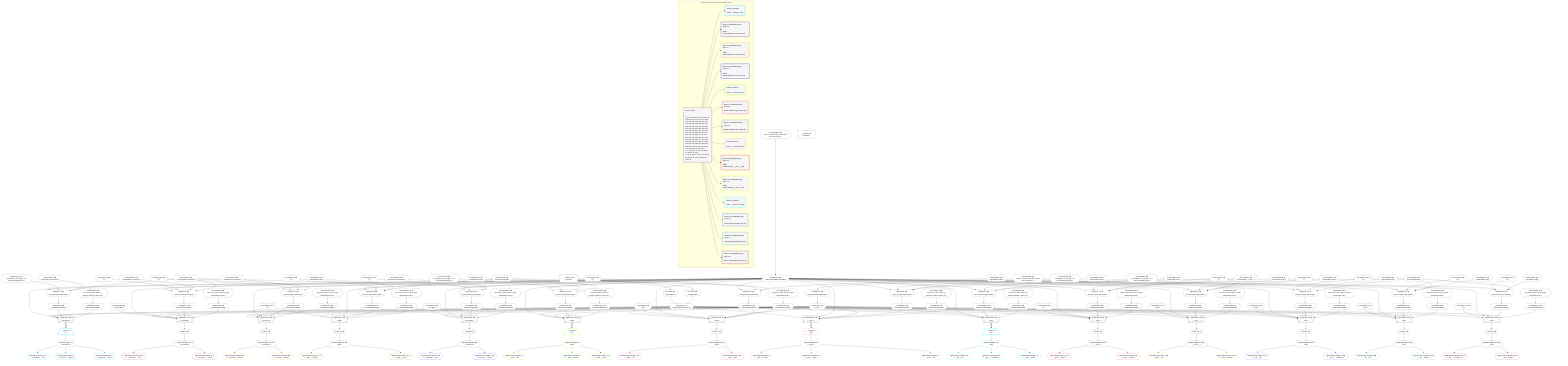 %%{init: {'themeVariables': { 'fontSize': '12px'}}}%%
graph TD
    classDef path fill:#eee,stroke:#000,color:#000
    classDef plan fill:#fff,stroke-width:1px,color:#000
    classDef itemplan fill:#fff,stroke-width:2px,color:#000
    classDef unbatchedplan fill:#dff,stroke-width:1px,color:#000
    classDef sideeffectplan fill:#fcc,stroke-width:2px,color:#000
    classDef bucket fill:#f6f6f6,color:#000,stroke-width:2px,text-align:left


    %% plan dependencies
    PgSelect17[["PgSelect[17∈0] ➊<br />ᐸconstructorᐳ"]]:::plan
    Object10{{"Object[10∈0] ➊<br />ᐸ{pgSettings,withPgClient}ᐳ"}}:::plan
    Constant319{{"Constant[319∈0] ➊<br />ᐸ'Copper Wire'ᐳ"}}:::plan
    Lambda109{{"Lambda[109∈0] ➊<br />ᐸcalculateShouldReverseOrderᐳ"}}:::plan
    Access113{{"Access[113∈0] ➊<br />ᐸ112.0ᐳ"}}:::plan
    Lambda133{{"Lambda[133∈0] ➊<br />ᐸcalculateOrderBySQLᐳ"}}:::plan
    Lambda138{{"Lambda[138∈0] ➊<br />ᐸcalculateOrderBySQLᐳ"}}:::plan
    Object10 & Constant319 & Lambda109 & Access113 & Lambda133 & Lambda138 --> PgSelect17
    PgSelect24[["PgSelect[24∈0] ➊<br />ᐸconstructorᐳ"]]:::plan
    Constant320{{"Constant[320∈0] ➊<br />ᐸ2ᐳ"}}:::plan
    Lambda148{{"Lambda[148∈0] ➊<br />ᐸcalculateOrderBySQLᐳ"}}:::plan
    Lambda153{{"Lambda[153∈0] ➊<br />ᐸcalculateOrderBySQLᐳ"}}:::plan
    Object10 & Constant320 & Lambda109 & Access113 & Lambda148 & Lambda153 --> PgSelect24
    PgSelect31[["PgSelect[31∈0] ➊<br />ᐸconstructorᐳ"]]:::plan
    Constant321{{"Constant[321∈0] ➊<br />ᐸ'Iron Mine'ᐳ"}}:::plan
    Lambda163{{"Lambda[163∈0] ➊<br />ᐸcalculateOrderBySQLᐳ"}}:::plan
    Lambda168{{"Lambda[168∈0] ➊<br />ᐸcalculateOrderBySQLᐳ"}}:::plan
    Object10 & Constant321 & Lambda109 & Access113 & Lambda163 & Lambda168 --> PgSelect31
    PgSelect45[["PgSelect[45∈0] ➊<br />ᐸyieldᐳ"]]:::plan
    Constant322{{"Constant[322∈0] ➊<br />ᐸ'UK'ᐳ"}}:::plan
    Lambda193{{"Lambda[193∈0] ➊<br />ᐸcalculateOrderBySQLᐳ"}}:::plan
    Lambda198{{"Lambda[198∈0] ➊<br />ᐸcalculateOrderBySQLᐳ"}}:::plan
    Object10 & Constant322 & Lambda109 & Access113 & Lambda193 & Lambda198 --> PgSelect45
    PgSelect52[["PgSelect[52∈0] ➊<br />ᐸyieldᐳ"]]:::plan
    Lambda208{{"Lambda[208∈0] ➊<br />ᐸcalculateOrderBySQLᐳ"}}:::plan
    Lambda213{{"Lambda[213∈0] ➊<br />ᐸcalculateOrderBySQLᐳ"}}:::plan
    Object10 & Constant320 & Lambda109 & Access113 & Lambda208 & Lambda213 --> PgSelect52
    PgSelect66[["PgSelect[66∈0] ➊<br />ᐸ__proto__ᐳ"]]:::plan
    Constant323{{"Constant[323∈0] ➊<br />ᐸ1ᐳ"}}:::plan
    Lambda238{{"Lambda[238∈0] ➊<br />ᐸcalculateOrderBySQLᐳ"}}:::plan
    Lambda243{{"Lambda[243∈0] ➊<br />ᐸcalculateOrderBySQLᐳ"}}:::plan
    Object10 & Constant323 & Lambda109 & Access113 & Lambda238 & Lambda243 --> PgSelect66
    PgSelect73[["PgSelect[73∈0] ➊<br />ᐸ__proto__ᐳ"]]:::plan
    Constant324{{"Constant[324∈0] ➊<br />ᐸ'VCS'ᐳ"}}:::plan
    Lambda253{{"Lambda[253∈0] ➊<br />ᐸcalculateOrderBySQLᐳ"}}:::plan
    Lambda258{{"Lambda[258∈0] ➊<br />ᐸcalculateOrderBySQLᐳ"}}:::plan
    Object10 & Constant324 & Lambda109 & Access113 & Lambda253 & Lambda258 --> PgSelect73
    PgSelect87[["PgSelect[87∈0] ➊<br />ᐸnullᐳ"]]:::plan
    Constant325{{"Constant[325∈0] ➊<br />ᐸ'10 am'ᐳ"}}:::plan
    Lambda283{{"Lambda[283∈0] ➊<br />ᐸcalculateOrderBySQLᐳ"}}:::plan
    Lambda288{{"Lambda[288∈0] ➊<br />ᐸcalculateOrderBySQLᐳ"}}:::plan
    Object10 & Constant325 & Lambda109 & Access113 & Lambda283 & Lambda288 --> PgSelect87
    PgSelect94[["PgSelect[94∈0] ➊<br />ᐸnullᐳ"]]:::plan
    Constant326{{"Constant[326∈0] ➊<br />ᐸ'flat'ᐳ"}}:::plan
    Lambda298{{"Lambda[298∈0] ➊<br />ᐸcalculateOrderBySQLᐳ"}}:::plan
    Lambda303{{"Lambda[303∈0] ➊<br />ᐸcalculateOrderBySQLᐳ"}}:::plan
    Object10 & Constant326 & Lambda109 & Access113 & Lambda298 & Lambda303 --> PgSelect94
    PgSelect101[["PgSelect[101∈0] ➊<br />ᐸnullᐳ"]]:::plan
    Constant327{{"Constant[327∈0] ➊<br />ᐸ3ᐳ"}}:::plan
    Lambda313{{"Lambda[313∈0] ➊<br />ᐸcalculateOrderBySQLᐳ"}}:::plan
    Lambda318{{"Lambda[318∈0] ➊<br />ᐸcalculateOrderBySQLᐳ"}}:::plan
    Object10 & Constant327 & Lambda109 & Access113 & Lambda313 & Lambda318 --> PgSelect101
    PgSelect7[["PgSelect[7∈0] ➊<br />ᐸconstructorᐳ"]]:::plan
    Lambda118{{"Lambda[118∈0] ➊<br />ᐸcalculateOrderBySQLᐳ"}}:::plan
    Lambda123{{"Lambda[123∈0] ➊<br />ᐸcalculateOrderBySQLᐳ"}}:::plan
    Object10 & Lambda109 & Access113 & Lambda118 & Lambda123 --> PgSelect7
    PgSelect37[["PgSelect[37∈0] ➊<br />ᐸyieldᐳ"]]:::plan
    Lambda178{{"Lambda[178∈0] ➊<br />ᐸcalculateOrderBySQLᐳ"}}:::plan
    Lambda183{{"Lambda[183∈0] ➊<br />ᐸcalculateOrderBySQLᐳ"}}:::plan
    Object10 & Lambda109 & Access113 & Lambda178 & Lambda183 --> PgSelect37
    PgSelect58[["PgSelect[58∈0] ➊<br />ᐸ__proto__ᐳ"]]:::plan
    Lambda223{{"Lambda[223∈0] ➊<br />ᐸcalculateOrderBySQLᐳ"}}:::plan
    Lambda228{{"Lambda[228∈0] ➊<br />ᐸcalculateOrderBySQLᐳ"}}:::plan
    Object10 & Lambda109 & Access113 & Lambda223 & Lambda228 --> PgSelect58
    PgSelect79[["PgSelect[79∈0] ➊<br />ᐸnullᐳ"]]:::plan
    Lambda268{{"Lambda[268∈0] ➊<br />ᐸcalculateOrderBySQLᐳ"}}:::plan
    Lambda273{{"Lambda[273∈0] ➊<br />ᐸcalculateOrderBySQLᐳ"}}:::plan
    Object10 & Lambda109 & Access113 & Lambda268 & Lambda273 --> PgSelect79
    Object117{{"Object[117∈0] ➊<br />ᐸ{reverse,orders,alias,codec}ᐳ"}}:::plan
    Constant114{{"Constant[114∈0] ➊<br />ᐸ[ { fragment: { n: [Array], f: 0, c: 266, [Symbol(pg-sql2-tyᐳ"}}:::plan
    Constant115{{"Constant[115∈0] ➊<br />ᐸsql.identifier(”constructor”)ᐳ"}}:::plan
    Constant116{{"Constant[116∈0] ➊<br />ᐸRecordCodec(constructor)ᐳ"}}:::plan
    Lambda109 & Constant114 & Constant115 & Constant116 --> Object117
    Object132{{"Object[132∈0] ➊<br />ᐸ{reverse,orders,alias,codec}ᐳ"}}:::plan
    Constant129{{"Constant[129∈0] ➊<br />ᐸ[]ᐳ"}}:::plan
    Constant130{{"Constant[130∈0] ➊<br />ᐸsql.identifier(”constructor”)ᐳ"}}:::plan
    Lambda109 & Constant129 & Constant130 & Constant116 --> Object132
    Object147{{"Object[147∈0] ➊<br />ᐸ{reverse,orders,alias,codec}ᐳ"}}:::plan
    Constant144{{"Constant[144∈0] ➊<br />ᐸ[]ᐳ"}}:::plan
    Constant145{{"Constant[145∈0] ➊<br />ᐸsql.identifier(”constructor”)ᐳ"}}:::plan
    Lambda109 & Constant144 & Constant145 & Constant116 --> Object147
    Object162{{"Object[162∈0] ➊<br />ᐸ{reverse,orders,alias,codec}ᐳ"}}:::plan
    Constant159{{"Constant[159∈0] ➊<br />ᐸ[]ᐳ"}}:::plan
    Constant160{{"Constant[160∈0] ➊<br />ᐸsql.identifier(”constructor”)ᐳ"}}:::plan
    Lambda109 & Constant159 & Constant160 & Constant116 --> Object162
    Object177{{"Object[177∈0] ➊<br />ᐸ{reverse,orders,alias,codec}ᐳ"}}:::plan
    Constant174{{"Constant[174∈0] ➊<br />ᐸ[ { fragment: { n: [Array], f: 0, c: 266, [Symbol(pg-sql2-tyᐳ"}}:::plan
    Constant175{{"Constant[175∈0] ➊<br />ᐸsql.identifier(”yield”)ᐳ"}}:::plan
    Constant176{{"Constant[176∈0] ➊<br />ᐸRecordCodec(yield)ᐳ"}}:::plan
    Lambda109 & Constant174 & Constant175 & Constant176 --> Object177
    Object192{{"Object[192∈0] ➊<br />ᐸ{reverse,orders,alias,codec}ᐳ"}}:::plan
    Constant189{{"Constant[189∈0] ➊<br />ᐸ[]ᐳ"}}:::plan
    Constant190{{"Constant[190∈0] ➊<br />ᐸsql.identifier(”yield”)ᐳ"}}:::plan
    Lambda109 & Constant189 & Constant190 & Constant176 --> Object192
    Object207{{"Object[207∈0] ➊<br />ᐸ{reverse,orders,alias,codec}ᐳ"}}:::plan
    Constant204{{"Constant[204∈0] ➊<br />ᐸ[]ᐳ"}}:::plan
    Constant205{{"Constant[205∈0] ➊<br />ᐸsql.identifier(”yield”)ᐳ"}}:::plan
    Lambda109 & Constant204 & Constant205 & Constant176 --> Object207
    Object222{{"Object[222∈0] ➊<br />ᐸ{reverse,orders,alias,codec}ᐳ"}}:::plan
    Constant219{{"Constant[219∈0] ➊<br />ᐸ[ { fragment: { n: [Array], f: 0, c: 266, [Symbol(pg-sql2-tyᐳ"}}:::plan
    Constant220{{"Constant[220∈0] ➊<br />ᐸsql.identifier(”proto”)ᐳ"}}:::plan
    Constant221{{"Constant[221∈0] ➊<br />ᐸRecordCodec(__proto__)ᐳ"}}:::plan
    Lambda109 & Constant219 & Constant220 & Constant221 --> Object222
    Object237{{"Object[237∈0] ➊<br />ᐸ{reverse,orders,alias,codec}ᐳ"}}:::plan
    Constant234{{"Constant[234∈0] ➊<br />ᐸ[]ᐳ"}}:::plan
    Constant235{{"Constant[235∈0] ➊<br />ᐸsql.identifier(”proto”)ᐳ"}}:::plan
    Lambda109 & Constant234 & Constant235 & Constant221 --> Object237
    Object252{{"Object[252∈0] ➊<br />ᐸ{reverse,orders,alias,codec}ᐳ"}}:::plan
    Constant249{{"Constant[249∈0] ➊<br />ᐸ[]ᐳ"}}:::plan
    Constant250{{"Constant[250∈0] ➊<br />ᐸsql.identifier(”proto”)ᐳ"}}:::plan
    Lambda109 & Constant249 & Constant250 & Constant221 --> Object252
    Object267{{"Object[267∈0] ➊<br />ᐸ{reverse,orders,alias,codec}ᐳ"}}:::plan
    Constant264{{"Constant[264∈0] ➊<br />ᐸ[ { fragment: { n: [Array], f: 0, c: 266, [Symbol(pg-sql2-tyᐳ"}}:::plan
    Constant265{{"Constant[265∈0] ➊<br />ᐸsql.identifier(”null”)ᐳ"}}:::plan
    Constant266{{"Constant[266∈0] ➊<br />ᐸRecordCodec(null)ᐳ"}}:::plan
    Lambda109 & Constant264 & Constant265 & Constant266 --> Object267
    Object282{{"Object[282∈0] ➊<br />ᐸ{reverse,orders,alias,codec}ᐳ"}}:::plan
    Constant279{{"Constant[279∈0] ➊<br />ᐸ[]ᐳ"}}:::plan
    Constant280{{"Constant[280∈0] ➊<br />ᐸsql.identifier(”null”)ᐳ"}}:::plan
    Lambda109 & Constant279 & Constant280 & Constant266 --> Object282
    Object297{{"Object[297∈0] ➊<br />ᐸ{reverse,orders,alias,codec}ᐳ"}}:::plan
    Constant294{{"Constant[294∈0] ➊<br />ᐸ[]ᐳ"}}:::plan
    Constant295{{"Constant[295∈0] ➊<br />ᐸsql.identifier(”null”)ᐳ"}}:::plan
    Lambda109 & Constant294 & Constant295 & Constant266 --> Object297
    Object312{{"Object[312∈0] ➊<br />ᐸ{reverse,orders,alias,codec}ᐳ"}}:::plan
    Constant309{{"Constant[309∈0] ➊<br />ᐸ[]ᐳ"}}:::plan
    Constant310{{"Constant[310∈0] ➊<br />ᐸsql.identifier(”null”)ᐳ"}}:::plan
    Lambda109 & Constant309 & Constant310 & Constant266 --> Object312
    Access8{{"Access[8∈0] ➊<br />ᐸ2.pgSettingsᐳ"}}:::plan
    Access9{{"Access[9∈0] ➊<br />ᐸ2.withPgClientᐳ"}}:::plan
    Access8 & Access9 --> Object10
    __Value2["__Value[2∈0] ➊<br />ᐸcontextᐳ"]:::plan
    __Value2 --> Access8
    __Value2 --> Access9
    First19{{"First[19∈0] ➊"}}:::plan
    PgSelect17 --> First19
    PgSelectSingle20{{"PgSelectSingle[20∈0] ➊<br />ᐸconstructorᐳ"}}:::plan
    First19 --> PgSelectSingle20
    First26{{"First[26∈0] ➊"}}:::plan
    PgSelect24 --> First26
    PgSelectSingle27{{"PgSelectSingle[27∈0] ➊<br />ᐸconstructorᐳ"}}:::plan
    First26 --> PgSelectSingle27
    First33{{"First[33∈0] ➊"}}:::plan
    PgSelect31 --> First33
    PgSelectSingle34{{"PgSelectSingle[34∈0] ➊<br />ᐸconstructorᐳ"}}:::plan
    First33 --> PgSelectSingle34
    First47{{"First[47∈0] ➊"}}:::plan
    PgSelect45 --> First47
    PgSelectSingle48{{"PgSelectSingle[48∈0] ➊<br />ᐸyieldᐳ"}}:::plan
    First47 --> PgSelectSingle48
    First54{{"First[54∈0] ➊"}}:::plan
    PgSelect52 --> First54
    PgSelectSingle55{{"PgSelectSingle[55∈0] ➊<br />ᐸyieldᐳ"}}:::plan
    First54 --> PgSelectSingle55
    First68{{"First[68∈0] ➊"}}:::plan
    PgSelect66 --> First68
    PgSelectSingle69{{"PgSelectSingle[69∈0] ➊<br />ᐸ__proto__ᐳ"}}:::plan
    First68 --> PgSelectSingle69
    First75{{"First[75∈0] ➊"}}:::plan
    PgSelect73 --> First75
    PgSelectSingle76{{"PgSelectSingle[76∈0] ➊<br />ᐸ__proto__ᐳ"}}:::plan
    First75 --> PgSelectSingle76
    First89{{"First[89∈0] ➊"}}:::plan
    PgSelect87 --> First89
    PgSelectSingle90{{"PgSelectSingle[90∈0] ➊<br />ᐸnullᐳ"}}:::plan
    First89 --> PgSelectSingle90
    First96{{"First[96∈0] ➊"}}:::plan
    PgSelect94 --> First96
    PgSelectSingle97{{"PgSelectSingle[97∈0] ➊<br />ᐸnullᐳ"}}:::plan
    First96 --> PgSelectSingle97
    First103{{"First[103∈0] ➊"}}:::plan
    PgSelect101 --> First103
    PgSelectSingle104{{"PgSelectSingle[104∈0] ➊<br />ᐸnullᐳ"}}:::plan
    First103 --> PgSelectSingle104
    Constant328{{"Constant[328∈0] ➊<br />ᐸ§{ first: null, last: null, cursorLower: null, cursorUpper: ᐳ"}}:::plan
    Constant328 --> Lambda109
    Lambda112{{"Lambda[112∈0] ➊<br />ᐸcalculateLimitAndOffsetSQLᐳ"}}:::plan
    Constant329{{"Constant[329∈0] ➊<br />ᐸ§{ first: null, last: null, cursorLower: null, cursorUpper: ᐳ"}}:::plan
    Constant329 --> Lambda112
    Lambda112 --> Access113
    Object117 --> Lambda118
    Constant330{{"Constant[330∈0] ➊<br />ᐸ§{ reverse: false, orders: [ { fragment: [Object], codec: Coᐳ"}}:::plan
    Constant330 --> Lambda123
    Object132 --> Lambda133
    Constant331{{"Constant[331∈0] ➊<br />ᐸ§{ reverse: false, orders: [], alias: sql.identifier(”constrᐳ"}}:::plan
    Constant331 --> Lambda138
    Object147 --> Lambda148
    Constant332{{"Constant[332∈0] ➊<br />ᐸ§{ reverse: false, orders: [], alias: sql.identifier(”constrᐳ"}}:::plan
    Constant332 --> Lambda153
    Object162 --> Lambda163
    Constant333{{"Constant[333∈0] ➊<br />ᐸ§{ reverse: false, orders: [], alias: sql.identifier(”constrᐳ"}}:::plan
    Constant333 --> Lambda168
    Object177 --> Lambda178
    Constant334{{"Constant[334∈0] ➊<br />ᐸ§{ reverse: false, orders: [ { fragment: [Object], codec: Coᐳ"}}:::plan
    Constant334 --> Lambda183
    Object192 --> Lambda193
    Constant335{{"Constant[335∈0] ➊<br />ᐸ§{ reverse: false, orders: [], alias: sql.identifier(”yield”ᐳ"}}:::plan
    Constant335 --> Lambda198
    Object207 --> Lambda208
    Constant336{{"Constant[336∈0] ➊<br />ᐸ§{ reverse: false, orders: [], alias: sql.identifier(”yield”ᐳ"}}:::plan
    Constant336 --> Lambda213
    Object222 --> Lambda223
    Constant337{{"Constant[337∈0] ➊<br />ᐸ§{ reverse: false, orders: [ { fragment: [Object], codec: Coᐳ"}}:::plan
    Constant337 --> Lambda228
    Object237 --> Lambda238
    Constant338{{"Constant[338∈0] ➊<br />ᐸ§{ reverse: false, orders: [], alias: sql.identifier(”proto”ᐳ"}}:::plan
    Constant338 --> Lambda243
    Object252 --> Lambda253
    Constant339{{"Constant[339∈0] ➊<br />ᐸ§{ reverse: false, orders: [], alias: sql.identifier(”proto”ᐳ"}}:::plan
    Constant339 --> Lambda258
    Object267 --> Lambda268
    Constant340{{"Constant[340∈0] ➊<br />ᐸ§{ reverse: false, orders: [ { fragment: [Object], codec: Coᐳ"}}:::plan
    Constant340 --> Lambda273
    Object282 --> Lambda283
    Constant341{{"Constant[341∈0] ➊<br />ᐸ§{ reverse: false, orders: [], alias: sql.identifier(”null”)ᐳ"}}:::plan
    Constant341 --> Lambda288
    Object297 --> Lambda298
    Constant342{{"Constant[342∈0] ➊<br />ᐸ§{ reverse: false, orders: [], alias: sql.identifier(”null”)ᐳ"}}:::plan
    Constant342 --> Lambda303
    Object312 --> Lambda313
    Constant343{{"Constant[343∈0] ➊<br />ᐸ§{ reverse: false, orders: [], alias: sql.identifier(”null”)ᐳ"}}:::plan
    Constant343 --> Lambda318
    __Value4["__Value[4∈0] ➊<br />ᐸrootValueᐳ"]:::plan
    __Item11[/"__Item[11∈1]<br />ᐸ7ᐳ"\]:::itemplan
    PgSelect7 ==> __Item11
    PgSelectSingle12{{"PgSelectSingle[12∈1]<br />ᐸconstructorᐳ"}}:::plan
    __Item11 --> PgSelectSingle12
    PgClassExpression13{{"PgClassExpression[13∈1]<br />ᐸ__constructor__.”name”ᐳ"}}:::plan
    PgSelectSingle12 --> PgClassExpression13
    PgClassExpression14{{"PgClassExpression[14∈1]<br />ᐸ__construc..._.”export”ᐳ"}}:::plan
    PgSelectSingle12 --> PgClassExpression14
    PgClassExpression15{{"PgClassExpression[15∈1]<br />ᐸ__constructor__.”id”ᐳ"}}:::plan
    PgSelectSingle12 --> PgClassExpression15
    PgClassExpression21{{"PgClassExpression[21∈2] ➊<br />ᐸ__constructor__.”name”ᐳ"}}:::plan
    PgSelectSingle20 --> PgClassExpression21
    PgClassExpression22{{"PgClassExpression[22∈2] ➊<br />ᐸ__constructor__.”id”ᐳ"}}:::plan
    PgSelectSingle20 --> PgClassExpression22
    PgClassExpression28{{"PgClassExpression[28∈3] ➊<br />ᐸ__construc..._.”export”ᐳ"}}:::plan
    PgSelectSingle27 --> PgClassExpression28
    PgClassExpression29{{"PgClassExpression[29∈3] ➊<br />ᐸ__constructor__.”name”ᐳ"}}:::plan
    PgSelectSingle27 --> PgClassExpression29
    PgClassExpression35{{"PgClassExpression[35∈4] ➊<br />ᐸ__construc..._.”export”ᐳ"}}:::plan
    PgSelectSingle34 --> PgClassExpression35
    PgClassExpression36{{"PgClassExpression[36∈4] ➊<br />ᐸ__constructor__.”id”ᐳ"}}:::plan
    PgSelectSingle34 --> PgClassExpression36
    __Item39[/"__Item[39∈5]<br />ᐸ37ᐳ"\]:::itemplan
    PgSelect37 ==> __Item39
    PgSelectSingle40{{"PgSelectSingle[40∈5]<br />ᐸyieldᐳ"}}:::plan
    __Item39 --> PgSelectSingle40
    PgClassExpression41{{"PgClassExpression[41∈5]<br />ᐸ__yield__.”crop”ᐳ"}}:::plan
    PgSelectSingle40 --> PgClassExpression41
    PgClassExpression42{{"PgClassExpression[42∈5]<br />ᐸ__yield__.”export”ᐳ"}}:::plan
    PgSelectSingle40 --> PgClassExpression42
    PgClassExpression43{{"PgClassExpression[43∈5]<br />ᐸ__yield__.”id”ᐳ"}}:::plan
    PgSelectSingle40 --> PgClassExpression43
    PgClassExpression49{{"PgClassExpression[49∈6] ➊<br />ᐸ__yield__.”crop”ᐳ"}}:::plan
    PgSelectSingle48 --> PgClassExpression49
    PgClassExpression50{{"PgClassExpression[50∈6] ➊<br />ᐸ__yield__.”id”ᐳ"}}:::plan
    PgSelectSingle48 --> PgClassExpression50
    PgClassExpression56{{"PgClassExpression[56∈7] ➊<br />ᐸ__yield__.”crop”ᐳ"}}:::plan
    PgSelectSingle55 --> PgClassExpression56
    PgClassExpression57{{"PgClassExpression[57∈7] ➊<br />ᐸ__yield__.”export”ᐳ"}}:::plan
    PgSelectSingle55 --> PgClassExpression57
    __Item60[/"__Item[60∈8]<br />ᐸ58ᐳ"\]:::itemplan
    PgSelect58 ==> __Item60
    PgSelectSingle61{{"PgSelectSingle[61∈8]<br />ᐸ__proto__ᐳ"}}:::plan
    __Item60 --> PgSelectSingle61
    PgClassExpression62{{"PgClassExpression[62∈8]<br />ᐸ__proto__.”id”ᐳ"}}:::plan
    PgSelectSingle61 --> PgClassExpression62
    PgClassExpression63{{"PgClassExpression[63∈8]<br />ᐸ__proto__.”name”ᐳ"}}:::plan
    PgSelectSingle61 --> PgClassExpression63
    PgClassExpression64{{"PgClassExpression[64∈8]<br />ᐸ__proto__.”brand”ᐳ"}}:::plan
    PgSelectSingle61 --> PgClassExpression64
    PgClassExpression70{{"PgClassExpression[70∈9] ➊<br />ᐸ__proto__.”brand”ᐳ"}}:::plan
    PgSelectSingle69 --> PgClassExpression70
    PgClassExpression71{{"PgClassExpression[71∈9] ➊<br />ᐸ__proto__.”name”ᐳ"}}:::plan
    PgSelectSingle69 --> PgClassExpression71
    PgClassExpression77{{"PgClassExpression[77∈10] ➊<br />ᐸ__proto__.”brand”ᐳ"}}:::plan
    PgSelectSingle76 --> PgClassExpression77
    PgClassExpression78{{"PgClassExpression[78∈10] ➊<br />ᐸ__proto__.”id”ᐳ"}}:::plan
    PgSelectSingle76 --> PgClassExpression78
    __Item81[/"__Item[81∈11]<br />ᐸ79ᐳ"\]:::itemplan
    PgSelect79 ==> __Item81
    PgSelectSingle82{{"PgSelectSingle[82∈11]<br />ᐸnullᐳ"}}:::plan
    __Item81 --> PgSelectSingle82
    PgClassExpression83{{"PgClassExpression[83∈11]<br />ᐸ__null__.”break”ᐳ"}}:::plan
    PgSelectSingle82 --> PgClassExpression83
    PgClassExpression84{{"PgClassExpression[84∈11]<br />ᐸ__null__.”...nProperty”ᐳ"}}:::plan
    PgSelectSingle82 --> PgClassExpression84
    PgClassExpression85{{"PgClassExpression[85∈11]<br />ᐸ__null__.”id”ᐳ"}}:::plan
    PgSelectSingle82 --> PgClassExpression85
    PgClassExpression91{{"PgClassExpression[91∈12] ➊<br />ᐸ__null__.”...nProperty”ᐳ"}}:::plan
    PgSelectSingle90 --> PgClassExpression91
    PgClassExpression92{{"PgClassExpression[92∈12] ➊<br />ᐸ__null__.”id”ᐳ"}}:::plan
    PgSelectSingle90 --> PgClassExpression92
    PgClassExpression98{{"PgClassExpression[98∈13] ➊<br />ᐸ__null__.”break”ᐳ"}}:::plan
    PgSelectSingle97 --> PgClassExpression98
    PgClassExpression99{{"PgClassExpression[99∈13] ➊<br />ᐸ__null__.”id”ᐳ"}}:::plan
    PgSelectSingle97 --> PgClassExpression99
    PgClassExpression105{{"PgClassExpression[105∈14] ➊<br />ᐸ__null__.”break”ᐳ"}}:::plan
    PgSelectSingle104 --> PgClassExpression105
    PgClassExpression106{{"PgClassExpression[106∈14] ➊<br />ᐸ__null__.”...nProperty”ᐳ"}}:::plan
    PgSelectSingle104 --> PgClassExpression106

    %% define steps

    subgraph "Buckets for queries/v4/js-reserved-table-names"
    Bucket0("Bucket 0 (root)<br /><br />1: <br />ᐳ: 8, 9, 114, 115, 116, 129, 130, 144, 145, 159, 160, 174, 175, 176, 189, 190, 204, 205, 219, 220, 221, 234, 235, 249, 250, 264, 265, 266, 279, 280, 294, 295, 309, 310, 319, 320, 321, 322, 323, 324, 325, 326, 327, 328, 329, 330, 331, 332, 333, 334, 335, 336, 337, 338, 339, 340, 341, 342, 343, 10, 109, 112, 113, 117, 118, 123, 132, 133, 138, 147, 148, 153, 162, 163, 168, 177, 178, 183, 192, 193, 198, 207, 208, 213, 222, 223, 228, 237, 238, 243, 252, 253, 258, 267, 268, 273, 282, 283, 288, 297, 298, 303, 312, 313, 318<br />2: 7, 17, 24, 31, 37, 45, 52, 58, 66, 73, 79, 87, 94, 101<br />ᐳ: 19, 20, 26, 27, 33, 34, 47, 48, 54, 55, 68, 69, 75, 76, 89, 90, 96, 97, 103, 104"):::bucket
    classDef bucket0 stroke:#696969
    class Bucket0,__Value2,__Value4,PgSelect7,Access8,Access9,Object10,PgSelect17,First19,PgSelectSingle20,PgSelect24,First26,PgSelectSingle27,PgSelect31,First33,PgSelectSingle34,PgSelect37,PgSelect45,First47,PgSelectSingle48,PgSelect52,First54,PgSelectSingle55,PgSelect58,PgSelect66,First68,PgSelectSingle69,PgSelect73,First75,PgSelectSingle76,PgSelect79,PgSelect87,First89,PgSelectSingle90,PgSelect94,First96,PgSelectSingle97,PgSelect101,First103,PgSelectSingle104,Lambda109,Lambda112,Access113,Constant114,Constant115,Constant116,Object117,Lambda118,Lambda123,Constant129,Constant130,Object132,Lambda133,Lambda138,Constant144,Constant145,Object147,Lambda148,Lambda153,Constant159,Constant160,Object162,Lambda163,Lambda168,Constant174,Constant175,Constant176,Object177,Lambda178,Lambda183,Constant189,Constant190,Object192,Lambda193,Lambda198,Constant204,Constant205,Object207,Lambda208,Lambda213,Constant219,Constant220,Constant221,Object222,Lambda223,Lambda228,Constant234,Constant235,Object237,Lambda238,Lambda243,Constant249,Constant250,Object252,Lambda253,Lambda258,Constant264,Constant265,Constant266,Object267,Lambda268,Lambda273,Constant279,Constant280,Object282,Lambda283,Lambda288,Constant294,Constant295,Object297,Lambda298,Lambda303,Constant309,Constant310,Object312,Lambda313,Lambda318,Constant319,Constant320,Constant321,Constant322,Constant323,Constant324,Constant325,Constant326,Constant327,Constant328,Constant329,Constant330,Constant331,Constant332,Constant333,Constant334,Constant335,Constant336,Constant337,Constant338,Constant339,Constant340,Constant341,Constant342,Constant343 bucket0
    Bucket1("Bucket 1 (listItem)<br /><br />ROOT __Item{1}ᐸ7ᐳ[11]"):::bucket
    classDef bucket1 stroke:#00bfff
    class Bucket1,__Item11,PgSelectSingle12,PgClassExpression13,PgClassExpression14,PgClassExpression15 bucket1
    Bucket2("Bucket 2 (nullableBoundary)<br />Deps: 20<br /><br />ROOT PgSelectSingleᐸconstructorᐳ[20]"):::bucket
    classDef bucket2 stroke:#7f007f
    class Bucket2,PgClassExpression21,PgClassExpression22 bucket2
    Bucket3("Bucket 3 (nullableBoundary)<br />Deps: 27<br /><br />ROOT PgSelectSingleᐸconstructorᐳ[27]"):::bucket
    classDef bucket3 stroke:#ffa500
    class Bucket3,PgClassExpression28,PgClassExpression29 bucket3
    Bucket4("Bucket 4 (nullableBoundary)<br />Deps: 34<br /><br />ROOT PgSelectSingleᐸconstructorᐳ[34]"):::bucket
    classDef bucket4 stroke:#0000ff
    class Bucket4,PgClassExpression35,PgClassExpression36 bucket4
    Bucket5("Bucket 5 (listItem)<br /><br />ROOT __Item{5}ᐸ37ᐳ[39]"):::bucket
    classDef bucket5 stroke:#7fff00
    class Bucket5,__Item39,PgSelectSingle40,PgClassExpression41,PgClassExpression42,PgClassExpression43 bucket5
    Bucket6("Bucket 6 (nullableBoundary)<br />Deps: 48<br /><br />ROOT PgSelectSingleᐸyieldᐳ[48]"):::bucket
    classDef bucket6 stroke:#ff1493
    class Bucket6,PgClassExpression49,PgClassExpression50 bucket6
    Bucket7("Bucket 7 (nullableBoundary)<br />Deps: 55<br /><br />ROOT PgSelectSingleᐸyieldᐳ[55]"):::bucket
    classDef bucket7 stroke:#808000
    class Bucket7,PgClassExpression56,PgClassExpression57 bucket7
    Bucket8("Bucket 8 (listItem)<br /><br />ROOT __Item{8}ᐸ58ᐳ[60]"):::bucket
    classDef bucket8 stroke:#dda0dd
    class Bucket8,__Item60,PgSelectSingle61,PgClassExpression62,PgClassExpression63,PgClassExpression64 bucket8
    Bucket9("Bucket 9 (nullableBoundary)<br />Deps: 69<br /><br />ROOT PgSelectSingleᐸ__proto__ᐳ[69]"):::bucket
    classDef bucket9 stroke:#ff0000
    class Bucket9,PgClassExpression70,PgClassExpression71 bucket9
    Bucket10("Bucket 10 (nullableBoundary)<br />Deps: 76<br /><br />ROOT PgSelectSingleᐸ__proto__ᐳ[76]"):::bucket
    classDef bucket10 stroke:#ffff00
    class Bucket10,PgClassExpression77,PgClassExpression78 bucket10
    Bucket11("Bucket 11 (listItem)<br /><br />ROOT __Item{11}ᐸ79ᐳ[81]"):::bucket
    classDef bucket11 stroke:#00ffff
    class Bucket11,__Item81,PgSelectSingle82,PgClassExpression83,PgClassExpression84,PgClassExpression85 bucket11
    Bucket12("Bucket 12 (nullableBoundary)<br />Deps: 90<br /><br />ROOT PgSelectSingleᐸnullᐳ[90]"):::bucket
    classDef bucket12 stroke:#4169e1
    class Bucket12,PgClassExpression91,PgClassExpression92 bucket12
    Bucket13("Bucket 13 (nullableBoundary)<br />Deps: 97<br /><br />ROOT PgSelectSingleᐸnullᐳ[97]"):::bucket
    classDef bucket13 stroke:#3cb371
    class Bucket13,PgClassExpression98,PgClassExpression99 bucket13
    Bucket14("Bucket 14 (nullableBoundary)<br />Deps: 104<br /><br />ROOT PgSelectSingleᐸnullᐳ[104]"):::bucket
    classDef bucket14 stroke:#a52a2a
    class Bucket14,PgClassExpression105,PgClassExpression106 bucket14
    Bucket0 --> Bucket1 & Bucket2 & Bucket3 & Bucket4 & Bucket5 & Bucket6 & Bucket7 & Bucket8 & Bucket9 & Bucket10 & Bucket11 & Bucket12 & Bucket13 & Bucket14
    end